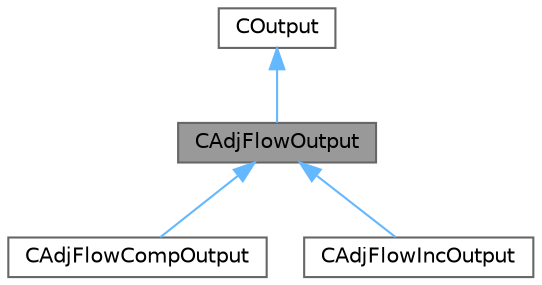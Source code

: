 digraph "CAdjFlowOutput"
{
 // LATEX_PDF_SIZE
  bgcolor="transparent";
  edge [fontname=Helvetica,fontsize=10,labelfontname=Helvetica,labelfontsize=10];
  node [fontname=Helvetica,fontsize=10,shape=box,height=0.2,width=0.4];
  Node1 [id="Node000001",label="CAdjFlowOutput",height=0.2,width=0.4,color="gray40", fillcolor="grey60", style="filled", fontcolor="black",tooltip="Output class for flow discrete adjoint problems."];
  Node2 -> Node1 [id="edge1_Node000001_Node000002",dir="back",color="steelblue1",style="solid",tooltip=" "];
  Node2 [id="Node000002",label="COutput",height=0.2,width=0.4,color="gray40", fillcolor="white", style="filled",URL="$classCOutput.html",tooltip="Class for writing the convergence history and to write solution data to file."];
  Node1 -> Node3 [id="edge2_Node000001_Node000003",dir="back",color="steelblue1",style="solid",tooltip=" "];
  Node3 [id="Node000003",label="CAdjFlowCompOutput",height=0.2,width=0.4,color="gray40", fillcolor="white", style="filled",URL="$classCAdjFlowCompOutput.html",tooltip="Output class for compressible flow adjoint problems."];
  Node1 -> Node4 [id="edge3_Node000001_Node000004",dir="back",color="steelblue1",style="solid",tooltip=" "];
  Node4 [id="Node000004",label="CAdjFlowIncOutput",height=0.2,width=0.4,color="gray40", fillcolor="white", style="filled",URL="$classCAdjFlowIncOutput.html",tooltip="Output class for incompressible flow discrete adjoint problems."];
}
